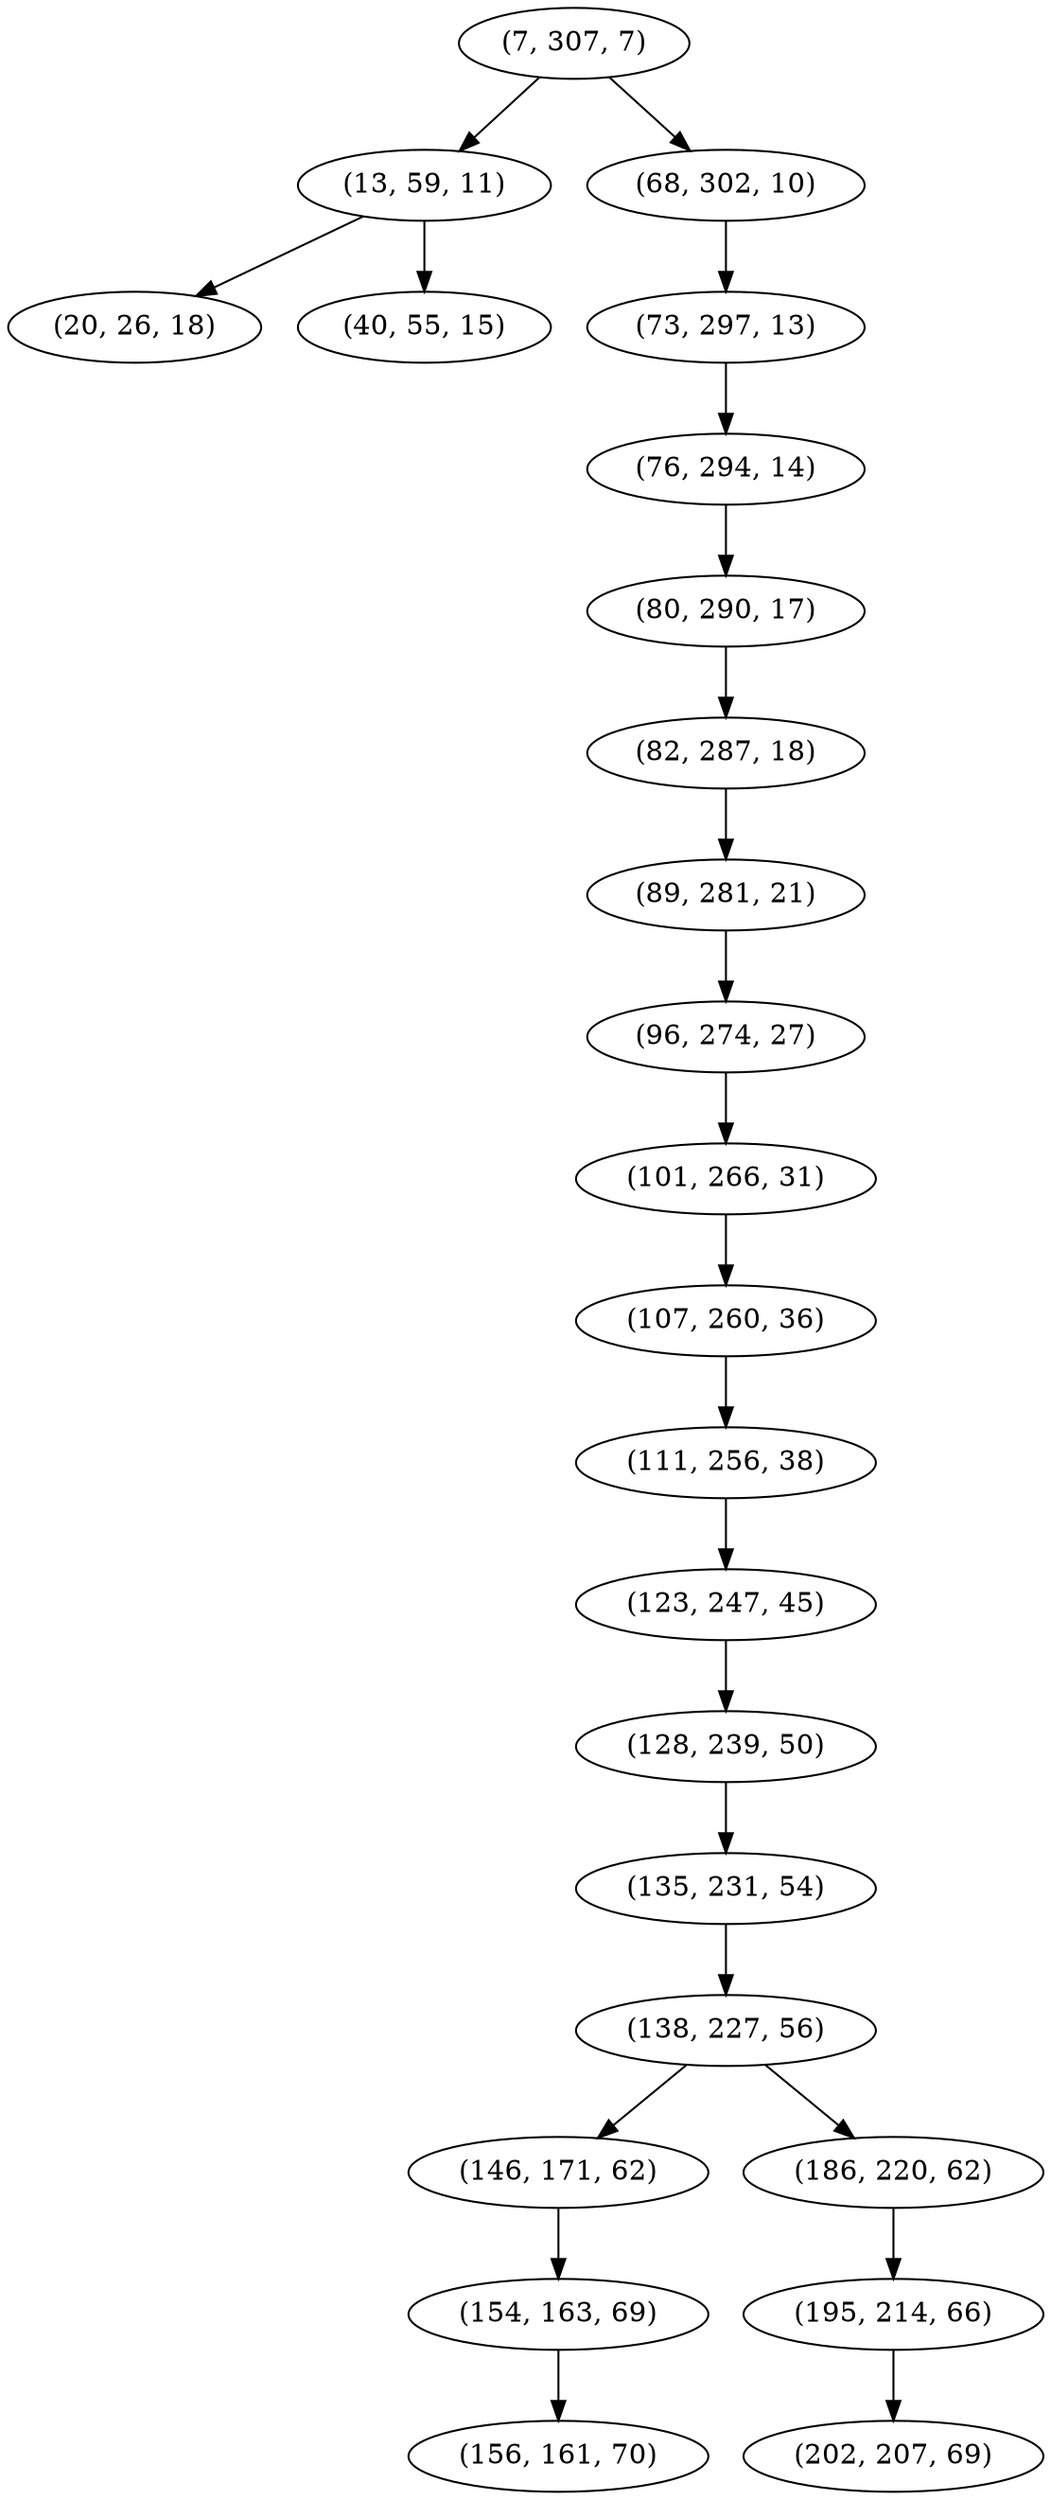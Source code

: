 digraph tree {
    "(7, 307, 7)";
    "(13, 59, 11)";
    "(20, 26, 18)";
    "(40, 55, 15)";
    "(68, 302, 10)";
    "(73, 297, 13)";
    "(76, 294, 14)";
    "(80, 290, 17)";
    "(82, 287, 18)";
    "(89, 281, 21)";
    "(96, 274, 27)";
    "(101, 266, 31)";
    "(107, 260, 36)";
    "(111, 256, 38)";
    "(123, 247, 45)";
    "(128, 239, 50)";
    "(135, 231, 54)";
    "(138, 227, 56)";
    "(146, 171, 62)";
    "(154, 163, 69)";
    "(156, 161, 70)";
    "(186, 220, 62)";
    "(195, 214, 66)";
    "(202, 207, 69)";
    "(7, 307, 7)" -> "(13, 59, 11)";
    "(7, 307, 7)" -> "(68, 302, 10)";
    "(13, 59, 11)" -> "(20, 26, 18)";
    "(13, 59, 11)" -> "(40, 55, 15)";
    "(68, 302, 10)" -> "(73, 297, 13)";
    "(73, 297, 13)" -> "(76, 294, 14)";
    "(76, 294, 14)" -> "(80, 290, 17)";
    "(80, 290, 17)" -> "(82, 287, 18)";
    "(82, 287, 18)" -> "(89, 281, 21)";
    "(89, 281, 21)" -> "(96, 274, 27)";
    "(96, 274, 27)" -> "(101, 266, 31)";
    "(101, 266, 31)" -> "(107, 260, 36)";
    "(107, 260, 36)" -> "(111, 256, 38)";
    "(111, 256, 38)" -> "(123, 247, 45)";
    "(123, 247, 45)" -> "(128, 239, 50)";
    "(128, 239, 50)" -> "(135, 231, 54)";
    "(135, 231, 54)" -> "(138, 227, 56)";
    "(138, 227, 56)" -> "(146, 171, 62)";
    "(138, 227, 56)" -> "(186, 220, 62)";
    "(146, 171, 62)" -> "(154, 163, 69)";
    "(154, 163, 69)" -> "(156, 161, 70)";
    "(186, 220, 62)" -> "(195, 214, 66)";
    "(195, 214, 66)" -> "(202, 207, 69)";
}
